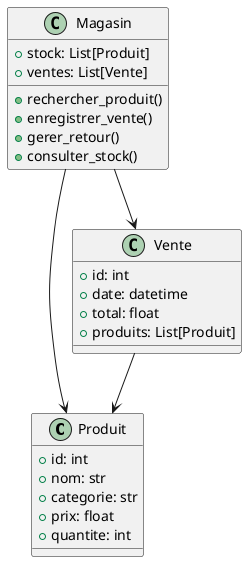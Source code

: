 @startuml Vue logique

class Produit {
  +id: int
  +nom: str
  +categorie: str
  +prix: float
  +quantite: int
}

class Vente {
  +id: int
  +date: datetime
  +total: float
  +produits: List[Produit]
}

class Magasin {
  +stock: List[Produit]
  +ventes: List[Vente]
  +rechercher_produit()
  +enregistrer_vente()
  +gerer_retour()
  +consulter_stock()
}

Magasin --> Produit
Magasin --> Vente
Vente --> Produit

@enduml
